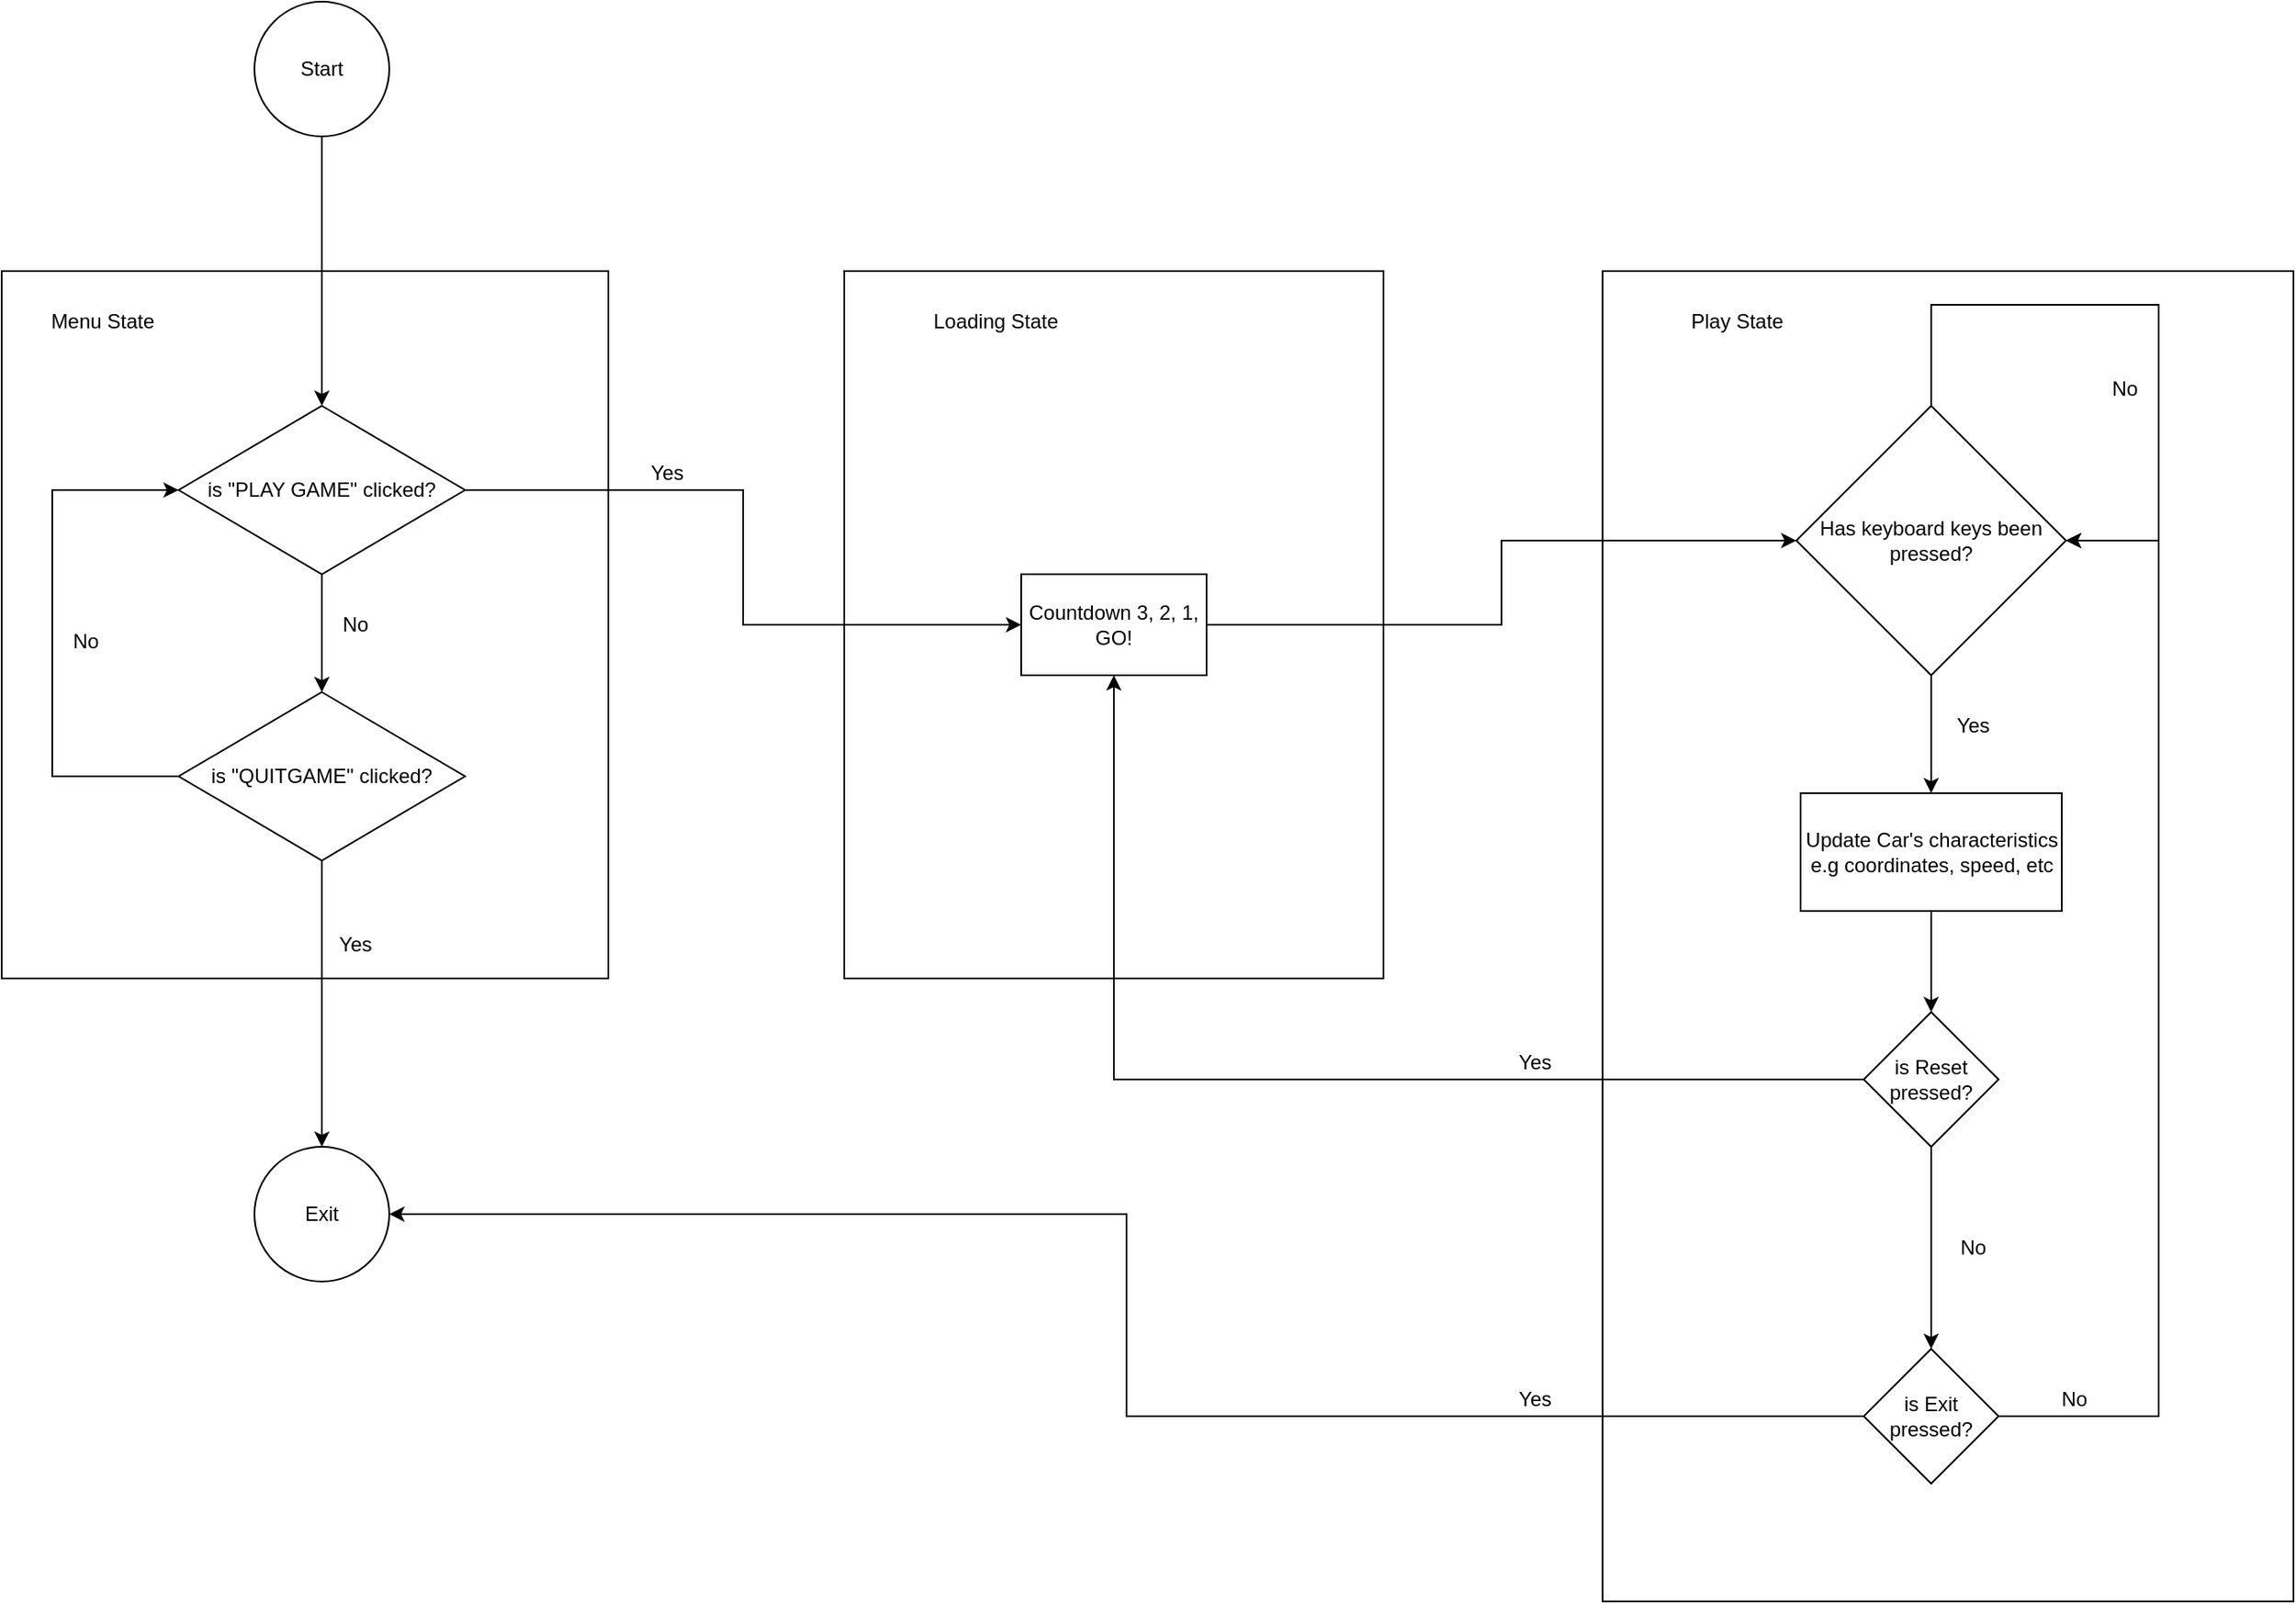 <mxfile version="13.9.2" type="device"><diagram id="_xybmL8t1tpZPD4mFwIN" name="Page-1"><mxGraphModel dx="1483" dy="1648" grid="1" gridSize="10" guides="1" tooltips="1" connect="1" arrows="1" fold="1" page="1" pageScale="1" pageWidth="850" pageHeight="1100" math="0" shadow="0"><root><mxCell id="0"/><mxCell id="1" parent="0"/><mxCell id="emf6O38eBAqNGtt6jhrs-23" value="" style="rounded=0;whiteSpace=wrap;html=1;" parent="1" vertex="1"><mxGeometry x="1000" y="50" width="410" height="790" as="geometry"/></mxCell><mxCell id="emf6O38eBAqNGtt6jhrs-18" value="" style="rounded=0;whiteSpace=wrap;html=1;" parent="1" vertex="1"><mxGeometry x="550" y="50" width="320" height="420" as="geometry"/></mxCell><mxCell id="emf6O38eBAqNGtt6jhrs-1" value="" style="rounded=0;whiteSpace=wrap;html=1;" parent="1" vertex="1"><mxGeometry x="50" y="50" width="360" height="420" as="geometry"/></mxCell><mxCell id="emf6O38eBAqNGtt6jhrs-2" value="Menu State" style="text;html=1;strokeColor=none;fillColor=none;align=center;verticalAlign=middle;whiteSpace=wrap;rounded=0;" parent="1" vertex="1"><mxGeometry x="70" y="70" width="80" height="20" as="geometry"/></mxCell><mxCell id="emf6O38eBAqNGtt6jhrs-9" style="edgeStyle=orthogonalEdgeStyle;rounded=0;orthogonalLoop=1;jettySize=auto;html=1;exitX=0.5;exitY=1;exitDx=0;exitDy=0;" parent="1" source="emf6O38eBAqNGtt6jhrs-3" target="emf6O38eBAqNGtt6jhrs-5" edge="1"><mxGeometry relative="1" as="geometry"/></mxCell><mxCell id="emf6O38eBAqNGtt6jhrs-3" value="Start" style="ellipse;whiteSpace=wrap;html=1;aspect=fixed;" parent="1" vertex="1"><mxGeometry x="200" y="-110" width="80" height="80" as="geometry"/></mxCell><mxCell id="emf6O38eBAqNGtt6jhrs-10" style="edgeStyle=orthogonalEdgeStyle;rounded=0;orthogonalLoop=1;jettySize=auto;html=1;exitX=0.5;exitY=1;exitDx=0;exitDy=0;" parent="1" source="emf6O38eBAqNGtt6jhrs-5" target="emf6O38eBAqNGtt6jhrs-6" edge="1"><mxGeometry relative="1" as="geometry"/></mxCell><mxCell id="emf6O38eBAqNGtt6jhrs-22" style="edgeStyle=orthogonalEdgeStyle;rounded=0;orthogonalLoop=1;jettySize=auto;html=1;exitX=1;exitY=0.5;exitDx=0;exitDy=0;entryX=0;entryY=0.5;entryDx=0;entryDy=0;" parent="1" source="emf6O38eBAqNGtt6jhrs-5" target="emf6O38eBAqNGtt6jhrs-21" edge="1"><mxGeometry relative="1" as="geometry"/></mxCell><mxCell id="emf6O38eBAqNGtt6jhrs-5" value="is &quot;PLAY GAME&quot; clicked?" style="rhombus;whiteSpace=wrap;html=1;" parent="1" vertex="1"><mxGeometry x="155" y="130" width="170" height="100" as="geometry"/></mxCell><mxCell id="emf6O38eBAqNGtt6jhrs-8" style="edgeStyle=orthogonalEdgeStyle;rounded=0;orthogonalLoop=1;jettySize=auto;html=1;exitX=0.5;exitY=1;exitDx=0;exitDy=0;entryX=0.5;entryY=0;entryDx=0;entryDy=0;" parent="1" source="emf6O38eBAqNGtt6jhrs-6" target="emf6O38eBAqNGtt6jhrs-7" edge="1"><mxGeometry relative="1" as="geometry"/></mxCell><mxCell id="emf6O38eBAqNGtt6jhrs-15" style="edgeStyle=orthogonalEdgeStyle;rounded=0;orthogonalLoop=1;jettySize=auto;html=1;entryX=0;entryY=0.5;entryDx=0;entryDy=0;exitX=0;exitY=0.5;exitDx=0;exitDy=0;" parent="1" source="emf6O38eBAqNGtt6jhrs-6" target="emf6O38eBAqNGtt6jhrs-5" edge="1"><mxGeometry relative="1" as="geometry"><Array as="points"><mxPoint x="80" y="350"/><mxPoint x="80" y="180"/></Array></mxGeometry></mxCell><mxCell id="emf6O38eBAqNGtt6jhrs-6" value="is &quot;QUITGAME&quot; clicked?" style="rhombus;whiteSpace=wrap;html=1;" parent="1" vertex="1"><mxGeometry x="155" y="300" width="170" height="100" as="geometry"/></mxCell><mxCell id="emf6O38eBAqNGtt6jhrs-7" value="Exit" style="ellipse;whiteSpace=wrap;html=1;aspect=fixed;" parent="1" vertex="1"><mxGeometry x="200" y="570" width="80" height="80" as="geometry"/></mxCell><mxCell id="emf6O38eBAqNGtt6jhrs-11" value="No" style="text;html=1;strokeColor=none;fillColor=none;align=center;verticalAlign=middle;whiteSpace=wrap;rounded=0;" parent="1" vertex="1"><mxGeometry x="240" y="250" width="40" height="20" as="geometry"/></mxCell><mxCell id="emf6O38eBAqNGtt6jhrs-12" value="Yes" style="text;html=1;strokeColor=none;fillColor=none;align=center;verticalAlign=middle;whiteSpace=wrap;rounded=0;" parent="1" vertex="1"><mxGeometry x="240" y="440" width="40" height="20" as="geometry"/></mxCell><mxCell id="emf6O38eBAqNGtt6jhrs-16" value="No" style="text;html=1;strokeColor=none;fillColor=none;align=center;verticalAlign=middle;whiteSpace=wrap;rounded=0;" parent="1" vertex="1"><mxGeometry x="80" y="260" width="40" height="20" as="geometry"/></mxCell><mxCell id="emf6O38eBAqNGtt6jhrs-19" value="Loading State" style="text;html=1;strokeColor=none;fillColor=none;align=center;verticalAlign=middle;whiteSpace=wrap;rounded=0;" parent="1" vertex="1"><mxGeometry x="600" y="70" width="80" height="20" as="geometry"/></mxCell><mxCell id="emf6O38eBAqNGtt6jhrs-29" style="edgeStyle=orthogonalEdgeStyle;rounded=0;orthogonalLoop=1;jettySize=auto;html=1;entryX=0;entryY=0.5;entryDx=0;entryDy=0;" parent="1" source="emf6O38eBAqNGtt6jhrs-21" target="emf6O38eBAqNGtt6jhrs-27" edge="1"><mxGeometry relative="1" as="geometry"/></mxCell><mxCell id="emf6O38eBAqNGtt6jhrs-21" value="&lt;span&gt;Countdown 3, 2, 1, GO!&lt;/span&gt;" style="rounded=0;whiteSpace=wrap;html=1;" parent="1" vertex="1"><mxGeometry x="655" y="230" width="110" height="60" as="geometry"/></mxCell><mxCell id="emf6O38eBAqNGtt6jhrs-24" value="Play State" style="text;html=1;strokeColor=none;fillColor=none;align=center;verticalAlign=middle;whiteSpace=wrap;rounded=0;" parent="1" vertex="1"><mxGeometry x="1040" y="70" width="80" height="20" as="geometry"/></mxCell><mxCell id="emf6O38eBAqNGtt6jhrs-31" style="edgeStyle=orthogonalEdgeStyle;rounded=0;orthogonalLoop=1;jettySize=auto;html=1;exitX=0.5;exitY=1;exitDx=0;exitDy=0;entryX=0.5;entryY=0;entryDx=0;entryDy=0;" parent="1" source="emf6O38eBAqNGtt6jhrs-27" target="emf6O38eBAqNGtt6jhrs-30" edge="1"><mxGeometry relative="1" as="geometry"/></mxCell><mxCell id="emf6O38eBAqNGtt6jhrs-27" value="Has keyboard keys been pressed?" style="rhombus;whiteSpace=wrap;html=1;" parent="1" vertex="1"><mxGeometry x="1115" y="130" width="160" height="160" as="geometry"/></mxCell><mxCell id="emf6O38eBAqNGtt6jhrs-28" style="edgeStyle=orthogonalEdgeStyle;rounded=0;orthogonalLoop=1;jettySize=auto;html=1;entryX=1;entryY=0.5;entryDx=0;entryDy=0;" parent="1" source="emf6O38eBAqNGtt6jhrs-27" target="emf6O38eBAqNGtt6jhrs-27" edge="1"><mxGeometry relative="1" as="geometry"><Array as="points"><mxPoint x="1195" y="70"/><mxPoint x="1330" y="70"/><mxPoint x="1330" y="210"/></Array></mxGeometry></mxCell><mxCell id="emf6O38eBAqNGtt6jhrs-36" style="edgeStyle=orthogonalEdgeStyle;rounded=0;orthogonalLoop=1;jettySize=auto;html=1;exitX=0.5;exitY=1;exitDx=0;exitDy=0;entryX=0.5;entryY=0;entryDx=0;entryDy=0;" parent="1" source="emf6O38eBAqNGtt6jhrs-30" target="emf6O38eBAqNGtt6jhrs-34" edge="1"><mxGeometry relative="1" as="geometry"/></mxCell><mxCell id="emf6O38eBAqNGtt6jhrs-30" value="Update Car's characteristics e.g coordinates, speed, etc" style="rounded=0;whiteSpace=wrap;html=1;" parent="1" vertex="1"><mxGeometry x="1117.5" y="360" width="155" height="70" as="geometry"/></mxCell><mxCell id="emf6O38eBAqNGtt6jhrs-32" value="No" style="text;html=1;strokeColor=none;fillColor=none;align=center;verticalAlign=middle;whiteSpace=wrap;rounded=0;" parent="1" vertex="1"><mxGeometry x="1290" y="110" width="40" height="20" as="geometry"/></mxCell><mxCell id="emf6O38eBAqNGtt6jhrs-33" value="Yes" style="text;html=1;strokeColor=none;fillColor=none;align=center;verticalAlign=middle;whiteSpace=wrap;rounded=0;" parent="1" vertex="1"><mxGeometry x="1200" y="310" width="40" height="20" as="geometry"/></mxCell><mxCell id="emf6O38eBAqNGtt6jhrs-37" style="edgeStyle=orthogonalEdgeStyle;rounded=0;orthogonalLoop=1;jettySize=auto;html=1;exitX=0;exitY=0.5;exitDx=0;exitDy=0;entryX=0.5;entryY=1;entryDx=0;entryDy=0;" parent="1" source="emf6O38eBAqNGtt6jhrs-34" target="emf6O38eBAqNGtt6jhrs-21" edge="1"><mxGeometry relative="1" as="geometry"/></mxCell><mxCell id="emf6O38eBAqNGtt6jhrs-38" style="edgeStyle=orthogonalEdgeStyle;rounded=0;orthogonalLoop=1;jettySize=auto;html=1;exitX=0.5;exitY=1;exitDx=0;exitDy=0;entryX=0.5;entryY=0;entryDx=0;entryDy=0;" parent="1" source="emf6O38eBAqNGtt6jhrs-34" target="emf6O38eBAqNGtt6jhrs-35" edge="1"><mxGeometry relative="1" as="geometry"/></mxCell><mxCell id="emf6O38eBAqNGtt6jhrs-34" value="is Reset pressed?" style="rhombus;whiteSpace=wrap;html=1;" parent="1" vertex="1"><mxGeometry x="1155" y="490" width="80" height="80" as="geometry"/></mxCell><mxCell id="emf6O38eBAqNGtt6jhrs-39" style="edgeStyle=orthogonalEdgeStyle;rounded=0;orthogonalLoop=1;jettySize=auto;html=1;entryX=1;entryY=0.5;entryDx=0;entryDy=0;" parent="1" source="emf6O38eBAqNGtt6jhrs-35" target="emf6O38eBAqNGtt6jhrs-7" edge="1"><mxGeometry relative="1" as="geometry"/></mxCell><mxCell id="emf6O38eBAqNGtt6jhrs-40" style="edgeStyle=orthogonalEdgeStyle;rounded=0;orthogonalLoop=1;jettySize=auto;html=1;exitX=1;exitY=0.5;exitDx=0;exitDy=0;entryX=1;entryY=0.5;entryDx=0;entryDy=0;" parent="1" source="emf6O38eBAqNGtt6jhrs-35" target="emf6O38eBAqNGtt6jhrs-27" edge="1"><mxGeometry relative="1" as="geometry"><Array as="points"><mxPoint x="1330" y="730"/><mxPoint x="1330" y="210"/></Array></mxGeometry></mxCell><mxCell id="emf6O38eBAqNGtt6jhrs-35" value="is Exit pressed?" style="rhombus;whiteSpace=wrap;html=1;" parent="1" vertex="1"><mxGeometry x="1155" y="690" width="80" height="80" as="geometry"/></mxCell><mxCell id="emf6O38eBAqNGtt6jhrs-41" value="Yes" style="text;html=1;strokeColor=none;fillColor=none;align=center;verticalAlign=middle;whiteSpace=wrap;rounded=0;" parent="1" vertex="1"><mxGeometry x="940" y="510" width="40" height="20" as="geometry"/></mxCell><mxCell id="emf6O38eBAqNGtt6jhrs-42" value="No" style="text;html=1;strokeColor=none;fillColor=none;align=center;verticalAlign=middle;whiteSpace=wrap;rounded=0;" parent="1" vertex="1"><mxGeometry x="1200" y="620" width="40" height="20" as="geometry"/></mxCell><mxCell id="emf6O38eBAqNGtt6jhrs-43" value="No" style="text;html=1;strokeColor=none;fillColor=none;align=center;verticalAlign=middle;whiteSpace=wrap;rounded=0;" parent="1" vertex="1"><mxGeometry x="1260" y="710" width="40" height="20" as="geometry"/></mxCell><mxCell id="emf6O38eBAqNGtt6jhrs-44" value="Yes" style="text;html=1;strokeColor=none;fillColor=none;align=center;verticalAlign=middle;whiteSpace=wrap;rounded=0;" parent="1" vertex="1"><mxGeometry x="940" y="710" width="40" height="20" as="geometry"/></mxCell><mxCell id="x8gN5keWWjGnytYvWGmC-1" value="Yes" style="text;html=1;strokeColor=none;fillColor=none;align=center;verticalAlign=middle;whiteSpace=wrap;rounded=0;" vertex="1" parent="1"><mxGeometry x="425" y="160" width="40" height="20" as="geometry"/></mxCell></root></mxGraphModel></diagram></mxfile>